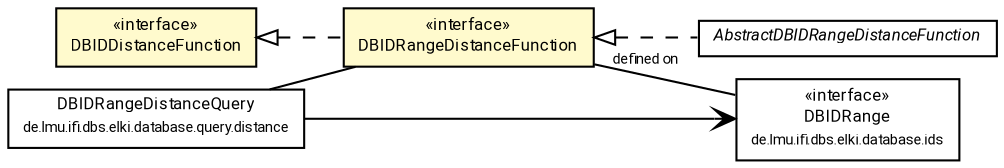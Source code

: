 #!/usr/local/bin/dot
#
# Class diagram 
# Generated by UMLGraph version R5_7_2-60-g0e99a6 (http://www.spinellis.gr/umlgraph/)
#

digraph G {
	graph [fontnames="svg"]
	edge [fontname="Roboto",fontsize=7,labelfontname="Roboto",labelfontsize=7,color="black"];
	node [fontname="Roboto",fontcolor="black",fontsize=8,shape=plaintext,margin=0,width=0,height=0];
	nodesep=0.15;
	ranksep=0.25;
	rankdir=LR;
	// de.lmu.ifi.dbs.elki.distance.distancefunction.DBIDDistanceFunction
	c3025063 [label=<<table title="de.lmu.ifi.dbs.elki.distance.distancefunction.DBIDDistanceFunction" border="0" cellborder="1" cellspacing="0" cellpadding="2" bgcolor="LemonChiffon" href="DBIDDistanceFunction.html" target="_parent">
		<tr><td><table border="0" cellspacing="0" cellpadding="1">
		<tr><td align="center" balign="center"> &#171;interface&#187; </td></tr>
		<tr><td align="center" balign="center"> <font face="Roboto">DBIDDistanceFunction</font> </td></tr>
		</table></td></tr>
		</table>>, URL="DBIDDistanceFunction.html"];
	// de.lmu.ifi.dbs.elki.database.ids.DBIDRange
	c3025254 [label=<<table title="de.lmu.ifi.dbs.elki.database.ids.DBIDRange" border="0" cellborder="1" cellspacing="0" cellpadding="2" href="../../database/ids/DBIDRange.html" target="_parent">
		<tr><td><table border="0" cellspacing="0" cellpadding="1">
		<tr><td align="center" balign="center"> &#171;interface&#187; </td></tr>
		<tr><td align="center" balign="center"> <font face="Roboto">DBIDRange</font> </td></tr>
		<tr><td align="center" balign="center"> <font face="Roboto" point-size="7.0">de.lmu.ifi.dbs.elki.database.ids</font> </td></tr>
		</table></td></tr>
		</table>>, URL="../../database/ids/DBIDRange.html"];
	// de.lmu.ifi.dbs.elki.distance.distancefunction.DBIDRangeDistanceFunction
	c3025486 [label=<<table title="de.lmu.ifi.dbs.elki.distance.distancefunction.DBIDRangeDistanceFunction" border="0" cellborder="1" cellspacing="0" cellpadding="2" bgcolor="lemonChiffon" href="DBIDRangeDistanceFunction.html" target="_parent">
		<tr><td><table border="0" cellspacing="0" cellpadding="1">
		<tr><td align="center" balign="center"> &#171;interface&#187; </td></tr>
		<tr><td align="center" balign="center"> <font face="Roboto">DBIDRangeDistanceFunction</font> </td></tr>
		</table></td></tr>
		</table>>, URL="DBIDRangeDistanceFunction.html"];
	// de.lmu.ifi.dbs.elki.distance.distancefunction.AbstractDBIDRangeDistanceFunction
	c3026122 [label=<<table title="de.lmu.ifi.dbs.elki.distance.distancefunction.AbstractDBIDRangeDistanceFunction" border="0" cellborder="1" cellspacing="0" cellpadding="2" href="AbstractDBIDRangeDistanceFunction.html" target="_parent">
		<tr><td><table border="0" cellspacing="0" cellpadding="1">
		<tr><td align="center" balign="center"> <font face="Roboto"><i>AbstractDBIDRangeDistanceFunction</i></font> </td></tr>
		</table></td></tr>
		</table>>, URL="AbstractDBIDRangeDistanceFunction.html"];
	// de.lmu.ifi.dbs.elki.database.query.distance.DBIDRangeDistanceQuery
	c3026149 [label=<<table title="de.lmu.ifi.dbs.elki.database.query.distance.DBIDRangeDistanceQuery" border="0" cellborder="1" cellspacing="0" cellpadding="2" href="../../database/query/distance/DBIDRangeDistanceQuery.html" target="_parent">
		<tr><td><table border="0" cellspacing="0" cellpadding="1">
		<tr><td align="center" balign="center"> <font face="Roboto">DBIDRangeDistanceQuery</font> </td></tr>
		<tr><td align="center" balign="center"> <font face="Roboto" point-size="7.0">de.lmu.ifi.dbs.elki.database.query.distance</font> </td></tr>
		</table></td></tr>
		</table>>, URL="../../database/query/distance/DBIDRangeDistanceQuery.html"];
	// de.lmu.ifi.dbs.elki.distance.distancefunction.DBIDRangeDistanceFunction implements de.lmu.ifi.dbs.elki.distance.distancefunction.DBIDDistanceFunction
	c3025063 -> c3025486 [arrowtail=empty,style=dashed,dir=back,weight=9];
	// de.lmu.ifi.dbs.elki.distance.distancefunction.DBIDRangeDistanceFunction assoc de.lmu.ifi.dbs.elki.database.ids.DBIDRange
	c3025486 -> c3025254 [arrowhead=none,weight=2,label="defined on"];
	// de.lmu.ifi.dbs.elki.distance.distancefunction.AbstractDBIDRangeDistanceFunction implements de.lmu.ifi.dbs.elki.distance.distancefunction.DBIDRangeDistanceFunction
	c3025486 -> c3026122 [arrowtail=empty,style=dashed,dir=back,weight=9];
	// de.lmu.ifi.dbs.elki.database.query.distance.DBIDRangeDistanceQuery assoc de.lmu.ifi.dbs.elki.distance.distancefunction.DBIDRangeDistanceFunction
	c3026149 -> c3025486 [arrowhead=none,weight=2];
	// de.lmu.ifi.dbs.elki.database.query.distance.DBIDRangeDistanceQuery navassoc de.lmu.ifi.dbs.elki.database.ids.DBIDRange
	c3026149 -> c3025254 [arrowhead=open,weight=1];
}

